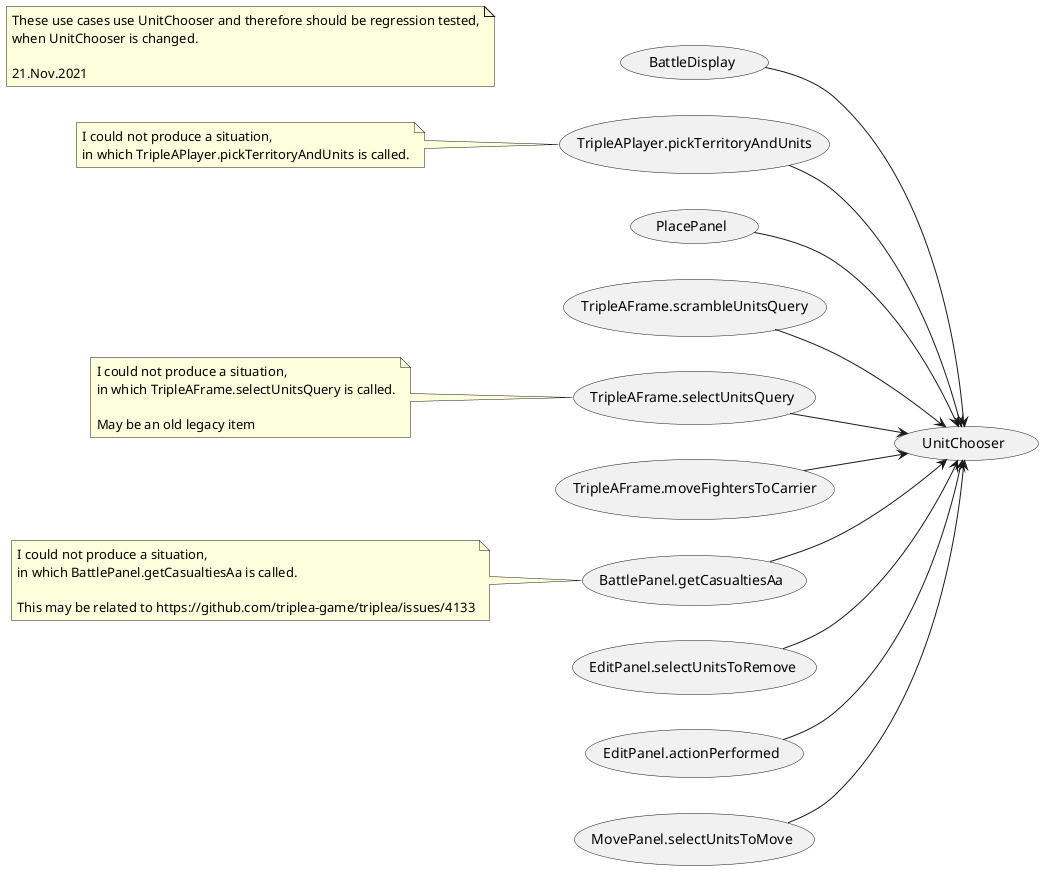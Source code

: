 @startuml
'To be displayed in a development environment, this PlantUML file may require a plugin,
'e.g. https://plugins.jetbrains.com/plugin/7017-plantuml-integration
'See https://plantuml.com/de/running

'https://plantuml.com/use-case-diagram

left to right direction
skinparam packageStyle rect
(UnitChooser)

(BattleDisplay) --> (UnitChooser)
(TripleAPlayer.pickTerritoryAndUnits) as (pickTerritoryAndUnits)
(pickTerritoryAndUnits) --> (UnitChooser)
note left of (pickTerritoryAndUnits)
    I could not produce a situation,
    in which TripleAPlayer.pickTerritoryAndUnits is called.
end note

(PlacePanel) --> (UnitChooser)

(TripleAFrame.scrambleUnitsQuery)--> (UnitChooser)

(TripleAFrame.selectUnitsQuery)--> (UnitChooser)
note left of (TripleAFrame.selectUnitsQuery)
    I could not produce a situation,
    in which TripleAFrame.selectUnitsQuery is called.

    May be an old legacy item
end note

(TripleAFrame.moveFightersToCarrier)--> (UnitChooser)

(BattlePanel.getCasualtiesAa)--> (UnitChooser)
note left of (BattlePanel.getCasualtiesAa)
    I could not produce a situation,
    in which BattlePanel.getCasualtiesAa is called.

    This may be related to https://github.com/triplea-game/triplea/issues/4133
end note

(EditPanel.selectUnitsToRemove)--> (UnitChooser)
(EditPanel.actionPerformed)--> (UnitChooser)
(MovePanel.selectUnitsToMove)--> (UnitChooser)

note as N1
    These use cases use UnitChooser and therefore should be regression tested,
    when UnitChooser is changed.

    21.Nov.2021
end note
@enduml